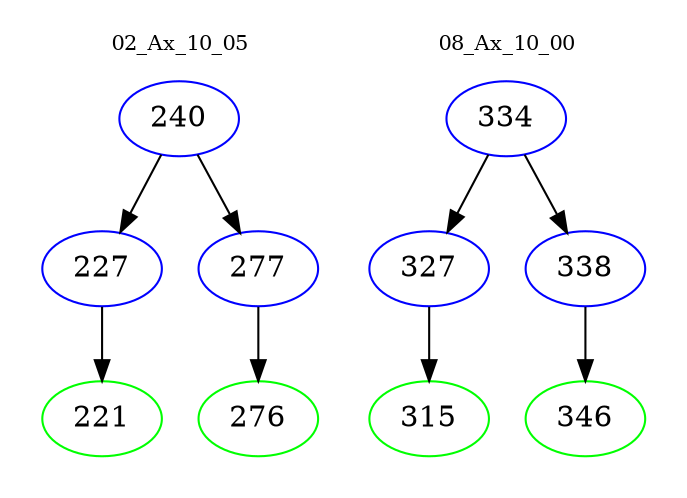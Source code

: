 digraph{
subgraph cluster_0 {
color = white
label = "02_Ax_10_05";
fontsize=10;
T0_240 [label="240", color="blue"]
T0_240 -> T0_227 [color="black"]
T0_227 [label="227", color="blue"]
T0_227 -> T0_221 [color="black"]
T0_221 [label="221", color="green"]
T0_240 -> T0_277 [color="black"]
T0_277 [label="277", color="blue"]
T0_277 -> T0_276 [color="black"]
T0_276 [label="276", color="green"]
}
subgraph cluster_1 {
color = white
label = "08_Ax_10_00";
fontsize=10;
T1_334 [label="334", color="blue"]
T1_334 -> T1_327 [color="black"]
T1_327 [label="327", color="blue"]
T1_327 -> T1_315 [color="black"]
T1_315 [label="315", color="green"]
T1_334 -> T1_338 [color="black"]
T1_338 [label="338", color="blue"]
T1_338 -> T1_346 [color="black"]
T1_346 [label="346", color="green"]
}
}
